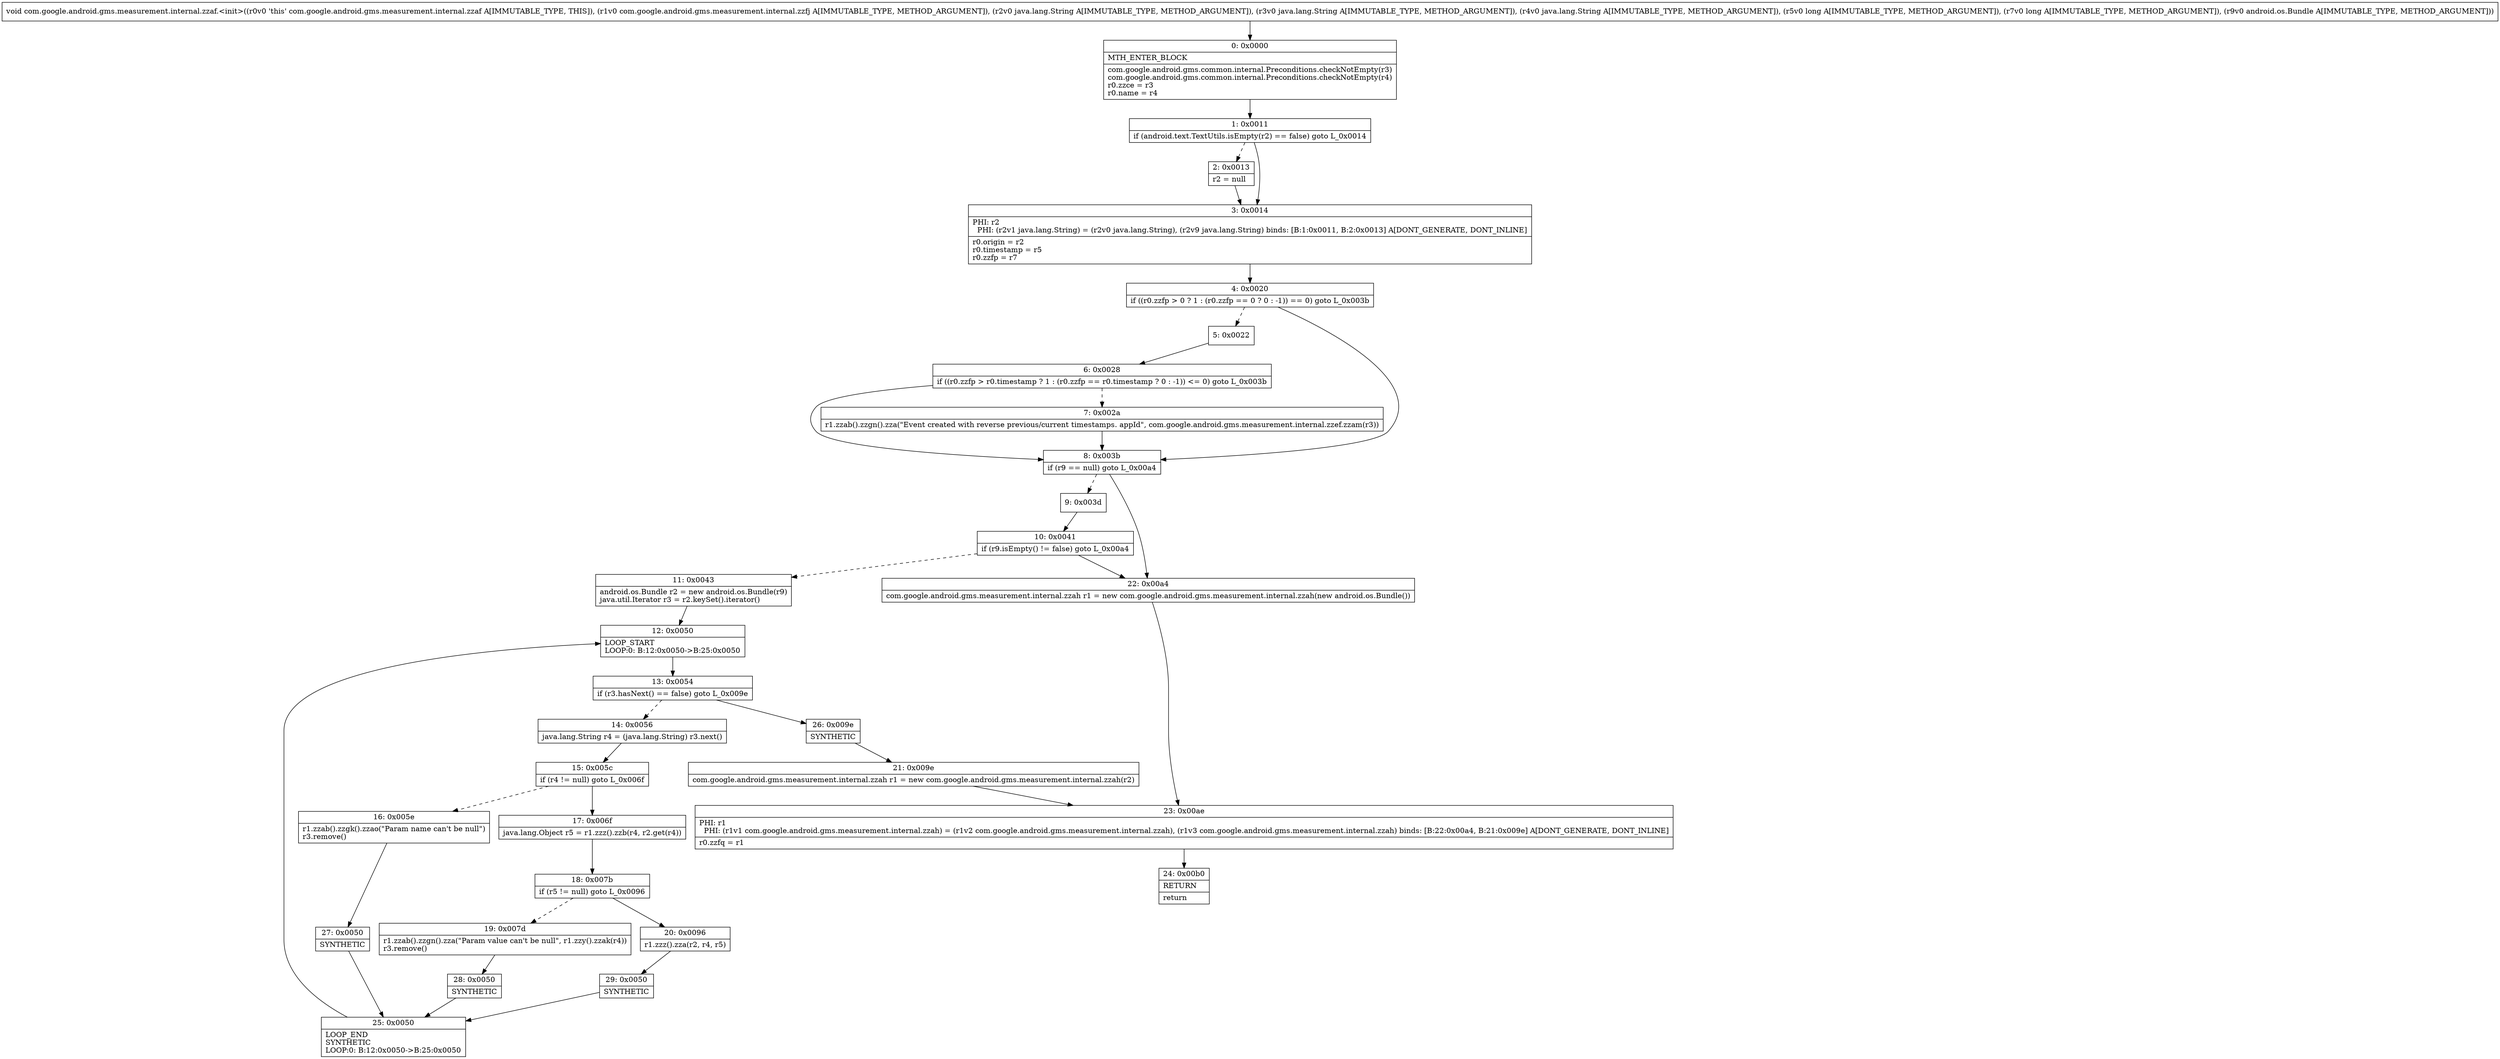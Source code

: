 digraph "CFG forcom.google.android.gms.measurement.internal.zzaf.\<init\>(Lcom\/google\/android\/gms\/measurement\/internal\/zzfj;Ljava\/lang\/String;Ljava\/lang\/String;Ljava\/lang\/String;JJLandroid\/os\/Bundle;)V" {
Node_0 [shape=record,label="{0\:\ 0x0000|MTH_ENTER_BLOCK\l|com.google.android.gms.common.internal.Preconditions.checkNotEmpty(r3)\lcom.google.android.gms.common.internal.Preconditions.checkNotEmpty(r4)\lr0.zzce = r3\lr0.name = r4\l}"];
Node_1 [shape=record,label="{1\:\ 0x0011|if (android.text.TextUtils.isEmpty(r2) == false) goto L_0x0014\l}"];
Node_2 [shape=record,label="{2\:\ 0x0013|r2 = null\l}"];
Node_3 [shape=record,label="{3\:\ 0x0014|PHI: r2 \l  PHI: (r2v1 java.lang.String) = (r2v0 java.lang.String), (r2v9 java.lang.String) binds: [B:1:0x0011, B:2:0x0013] A[DONT_GENERATE, DONT_INLINE]\l|r0.origin = r2\lr0.timestamp = r5\lr0.zzfp = r7\l}"];
Node_4 [shape=record,label="{4\:\ 0x0020|if ((r0.zzfp \> 0 ? 1 : (r0.zzfp == 0 ? 0 : \-1)) == 0) goto L_0x003b\l}"];
Node_5 [shape=record,label="{5\:\ 0x0022}"];
Node_6 [shape=record,label="{6\:\ 0x0028|if ((r0.zzfp \> r0.timestamp ? 1 : (r0.zzfp == r0.timestamp ? 0 : \-1)) \<= 0) goto L_0x003b\l}"];
Node_7 [shape=record,label="{7\:\ 0x002a|r1.zzab().zzgn().zza(\"Event created with reverse previous\/current timestamps. appId\", com.google.android.gms.measurement.internal.zzef.zzam(r3))\l}"];
Node_8 [shape=record,label="{8\:\ 0x003b|if (r9 == null) goto L_0x00a4\l}"];
Node_9 [shape=record,label="{9\:\ 0x003d}"];
Node_10 [shape=record,label="{10\:\ 0x0041|if (r9.isEmpty() != false) goto L_0x00a4\l}"];
Node_11 [shape=record,label="{11\:\ 0x0043|android.os.Bundle r2 = new android.os.Bundle(r9)\ljava.util.Iterator r3 = r2.keySet().iterator()\l}"];
Node_12 [shape=record,label="{12\:\ 0x0050|LOOP_START\lLOOP:0: B:12:0x0050\-\>B:25:0x0050\l}"];
Node_13 [shape=record,label="{13\:\ 0x0054|if (r3.hasNext() == false) goto L_0x009e\l}"];
Node_14 [shape=record,label="{14\:\ 0x0056|java.lang.String r4 = (java.lang.String) r3.next()\l}"];
Node_15 [shape=record,label="{15\:\ 0x005c|if (r4 != null) goto L_0x006f\l}"];
Node_16 [shape=record,label="{16\:\ 0x005e|r1.zzab().zzgk().zzao(\"Param name can't be null\")\lr3.remove()\l}"];
Node_17 [shape=record,label="{17\:\ 0x006f|java.lang.Object r5 = r1.zzz().zzb(r4, r2.get(r4))\l}"];
Node_18 [shape=record,label="{18\:\ 0x007b|if (r5 != null) goto L_0x0096\l}"];
Node_19 [shape=record,label="{19\:\ 0x007d|r1.zzab().zzgn().zza(\"Param value can't be null\", r1.zzy().zzak(r4))\lr3.remove()\l}"];
Node_20 [shape=record,label="{20\:\ 0x0096|r1.zzz().zza(r2, r4, r5)\l}"];
Node_21 [shape=record,label="{21\:\ 0x009e|com.google.android.gms.measurement.internal.zzah r1 = new com.google.android.gms.measurement.internal.zzah(r2)\l}"];
Node_22 [shape=record,label="{22\:\ 0x00a4|com.google.android.gms.measurement.internal.zzah r1 = new com.google.android.gms.measurement.internal.zzah(new android.os.Bundle())\l}"];
Node_23 [shape=record,label="{23\:\ 0x00ae|PHI: r1 \l  PHI: (r1v1 com.google.android.gms.measurement.internal.zzah) = (r1v2 com.google.android.gms.measurement.internal.zzah), (r1v3 com.google.android.gms.measurement.internal.zzah) binds: [B:22:0x00a4, B:21:0x009e] A[DONT_GENERATE, DONT_INLINE]\l|r0.zzfq = r1\l}"];
Node_24 [shape=record,label="{24\:\ 0x00b0|RETURN\l|return\l}"];
Node_25 [shape=record,label="{25\:\ 0x0050|LOOP_END\lSYNTHETIC\lLOOP:0: B:12:0x0050\-\>B:25:0x0050\l}"];
Node_26 [shape=record,label="{26\:\ 0x009e|SYNTHETIC\l}"];
Node_27 [shape=record,label="{27\:\ 0x0050|SYNTHETIC\l}"];
Node_28 [shape=record,label="{28\:\ 0x0050|SYNTHETIC\l}"];
Node_29 [shape=record,label="{29\:\ 0x0050|SYNTHETIC\l}"];
MethodNode[shape=record,label="{void com.google.android.gms.measurement.internal.zzaf.\<init\>((r0v0 'this' com.google.android.gms.measurement.internal.zzaf A[IMMUTABLE_TYPE, THIS]), (r1v0 com.google.android.gms.measurement.internal.zzfj A[IMMUTABLE_TYPE, METHOD_ARGUMENT]), (r2v0 java.lang.String A[IMMUTABLE_TYPE, METHOD_ARGUMENT]), (r3v0 java.lang.String A[IMMUTABLE_TYPE, METHOD_ARGUMENT]), (r4v0 java.lang.String A[IMMUTABLE_TYPE, METHOD_ARGUMENT]), (r5v0 long A[IMMUTABLE_TYPE, METHOD_ARGUMENT]), (r7v0 long A[IMMUTABLE_TYPE, METHOD_ARGUMENT]), (r9v0 android.os.Bundle A[IMMUTABLE_TYPE, METHOD_ARGUMENT])) }"];
MethodNode -> Node_0;
Node_0 -> Node_1;
Node_1 -> Node_2[style=dashed];
Node_1 -> Node_3;
Node_2 -> Node_3;
Node_3 -> Node_4;
Node_4 -> Node_5[style=dashed];
Node_4 -> Node_8;
Node_5 -> Node_6;
Node_6 -> Node_7[style=dashed];
Node_6 -> Node_8;
Node_7 -> Node_8;
Node_8 -> Node_9[style=dashed];
Node_8 -> Node_22;
Node_9 -> Node_10;
Node_10 -> Node_11[style=dashed];
Node_10 -> Node_22;
Node_11 -> Node_12;
Node_12 -> Node_13;
Node_13 -> Node_14[style=dashed];
Node_13 -> Node_26;
Node_14 -> Node_15;
Node_15 -> Node_16[style=dashed];
Node_15 -> Node_17;
Node_16 -> Node_27;
Node_17 -> Node_18;
Node_18 -> Node_19[style=dashed];
Node_18 -> Node_20;
Node_19 -> Node_28;
Node_20 -> Node_29;
Node_21 -> Node_23;
Node_22 -> Node_23;
Node_23 -> Node_24;
Node_25 -> Node_12;
Node_26 -> Node_21;
Node_27 -> Node_25;
Node_28 -> Node_25;
Node_29 -> Node_25;
}


